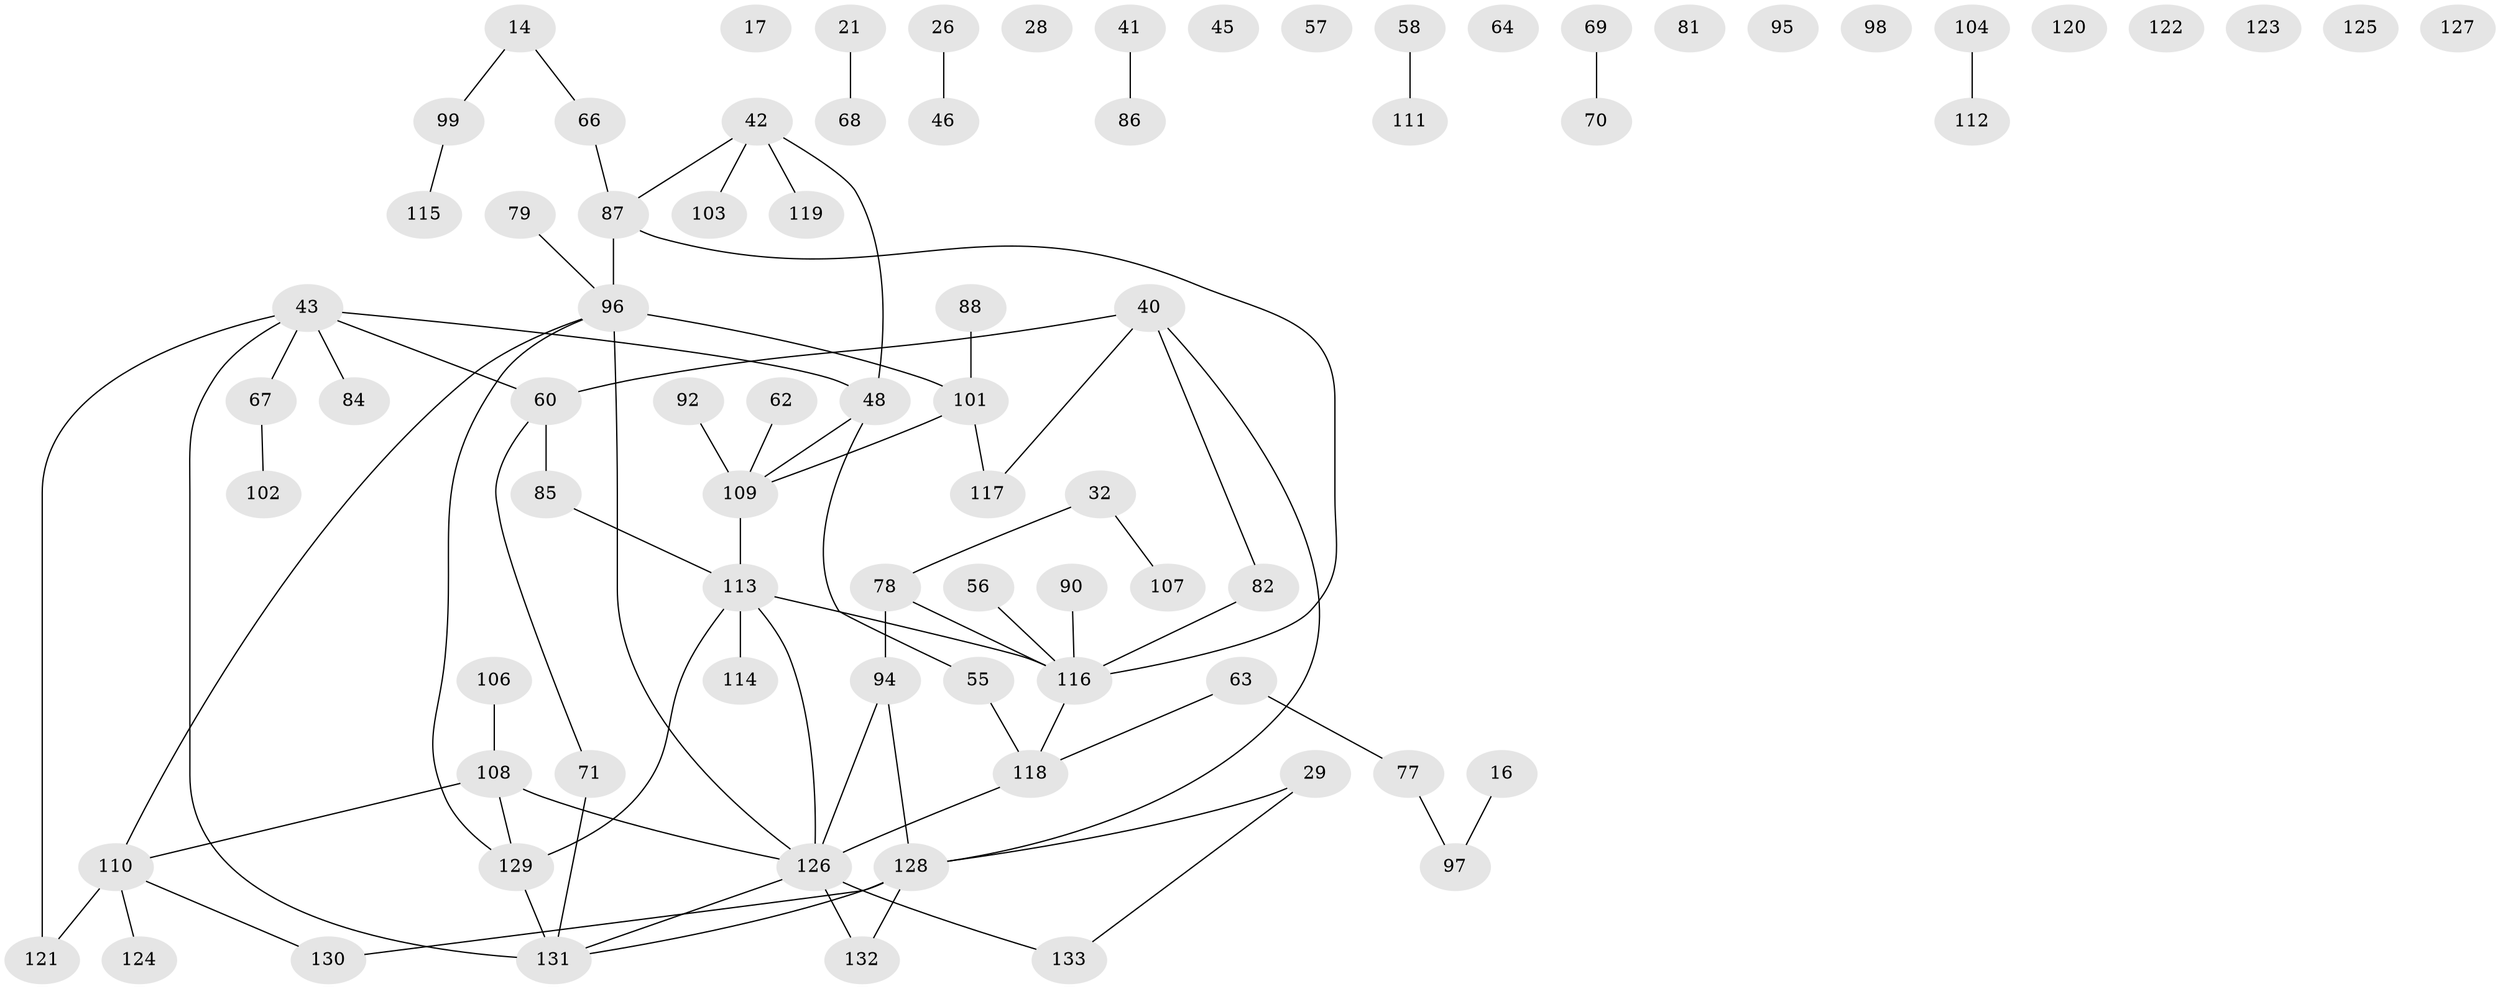// original degree distribution, {6: 0.022556390977443608, 3: 0.20300751879699247, 1: 0.2857142857142857, 2: 0.2706766917293233, 4: 0.07518796992481203, 0: 0.09022556390977443, 5: 0.05263157894736842}
// Generated by graph-tools (version 1.1) at 2025/42/03/04/25 21:42:33]
// undirected, 79 vertices, 80 edges
graph export_dot {
graph [start="1"]
  node [color=gray90,style=filled];
  14;
  16;
  17;
  21;
  26;
  28;
  29;
  32;
  40 [super="+4"];
  41;
  42 [super="+39"];
  43 [super="+24"];
  45;
  46;
  48;
  55;
  56;
  57;
  58;
  60 [super="+30"];
  62;
  63 [super="+27+6+33"];
  64;
  66;
  67;
  68;
  69;
  70;
  71;
  77;
  78;
  79;
  81;
  82;
  84;
  85 [super="+73"];
  86;
  87 [super="+36"];
  88;
  90;
  92;
  94 [super="+22"];
  95;
  96 [super="+52+72"];
  97;
  98;
  99;
  101 [super="+35+9+75+91+51+83"];
  102;
  103;
  104;
  106;
  107;
  108;
  109 [super="+80"];
  110 [super="+61+100"];
  111;
  112;
  113 [super="+7+47"];
  114;
  115;
  116 [super="+89+54+93"];
  117;
  118 [super="+37+38"];
  119;
  120;
  121;
  122;
  123;
  124;
  125;
  126 [super="+65+105+74"];
  127 [super="+10"];
  128 [super="+12+20+59"];
  129 [super="+44+25"];
  130;
  131 [super="+1"];
  132;
  133;
  14 -- 66;
  14 -- 99;
  16 -- 97;
  21 -- 68;
  26 -- 46;
  29 -- 133;
  29 -- 128;
  32 -- 78;
  32 -- 107;
  40 -- 82;
  40 -- 117;
  40 -- 60;
  40 -- 128;
  41 -- 86;
  42 -- 48;
  42 -- 103;
  42 -- 119;
  42 -- 87;
  43 -- 60 [weight=2];
  43 -- 67;
  43 -- 84;
  43 -- 131 [weight=2];
  43 -- 48;
  43 -- 121;
  48 -- 55;
  48 -- 109;
  55 -- 118;
  56 -- 116;
  58 -- 111;
  60 -- 71;
  60 -- 85;
  62 -- 109;
  63 -- 77;
  63 -- 118;
  66 -- 87;
  67 -- 102;
  69 -- 70;
  71 -- 131;
  77 -- 97;
  78 -- 94 [weight=2];
  78 -- 116;
  79 -- 96;
  82 -- 116;
  85 -- 113;
  87 -- 96 [weight=2];
  87 -- 116;
  88 -- 101;
  90 -- 116;
  92 -- 109;
  94 -- 128;
  94 -- 126;
  96 -- 129;
  96 -- 110;
  96 -- 101;
  96 -- 126;
  99 -- 115;
  101 -- 117;
  101 -- 109;
  104 -- 112;
  106 -- 108;
  108 -- 110;
  108 -- 129;
  108 -- 126;
  109 -- 113 [weight=2];
  110 -- 124;
  110 -- 130;
  110 -- 121;
  113 -- 114;
  113 -- 126;
  113 -- 129;
  113 -- 116 [weight=2];
  116 -- 118;
  118 -- 126;
  126 -- 131;
  126 -- 132;
  126 -- 133;
  128 -- 130;
  128 -- 131 [weight=2];
  128 -- 132;
  129 -- 131 [weight=2];
}
